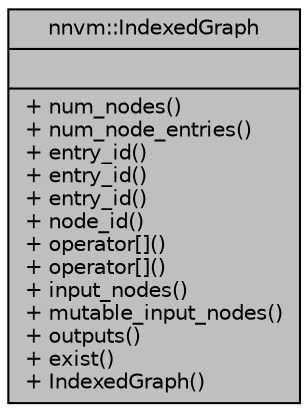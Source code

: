 digraph "nnvm::IndexedGraph"
{
 // LATEX_PDF_SIZE
  edge [fontname="Helvetica",fontsize="10",labelfontname="Helvetica",labelfontsize="10"];
  node [fontname="Helvetica",fontsize="10",shape=record];
  Node1 [label="{nnvm::IndexedGraph\n||+ num_nodes()\l+ num_node_entries()\l+ entry_id()\l+ entry_id()\l+ entry_id()\l+ node_id()\l+ operator[]()\l+ operator[]()\l+ input_nodes()\l+ mutable_input_nodes()\l+ outputs()\l+ exist()\l+ IndexedGraph()\l}",height=0.2,width=0.4,color="black", fillcolor="grey75", style="filled", fontcolor="black",tooltip="Auxiliary data structure to index a graph. It maps Nodes in the graph to consecutive integers node_id..."];
}
